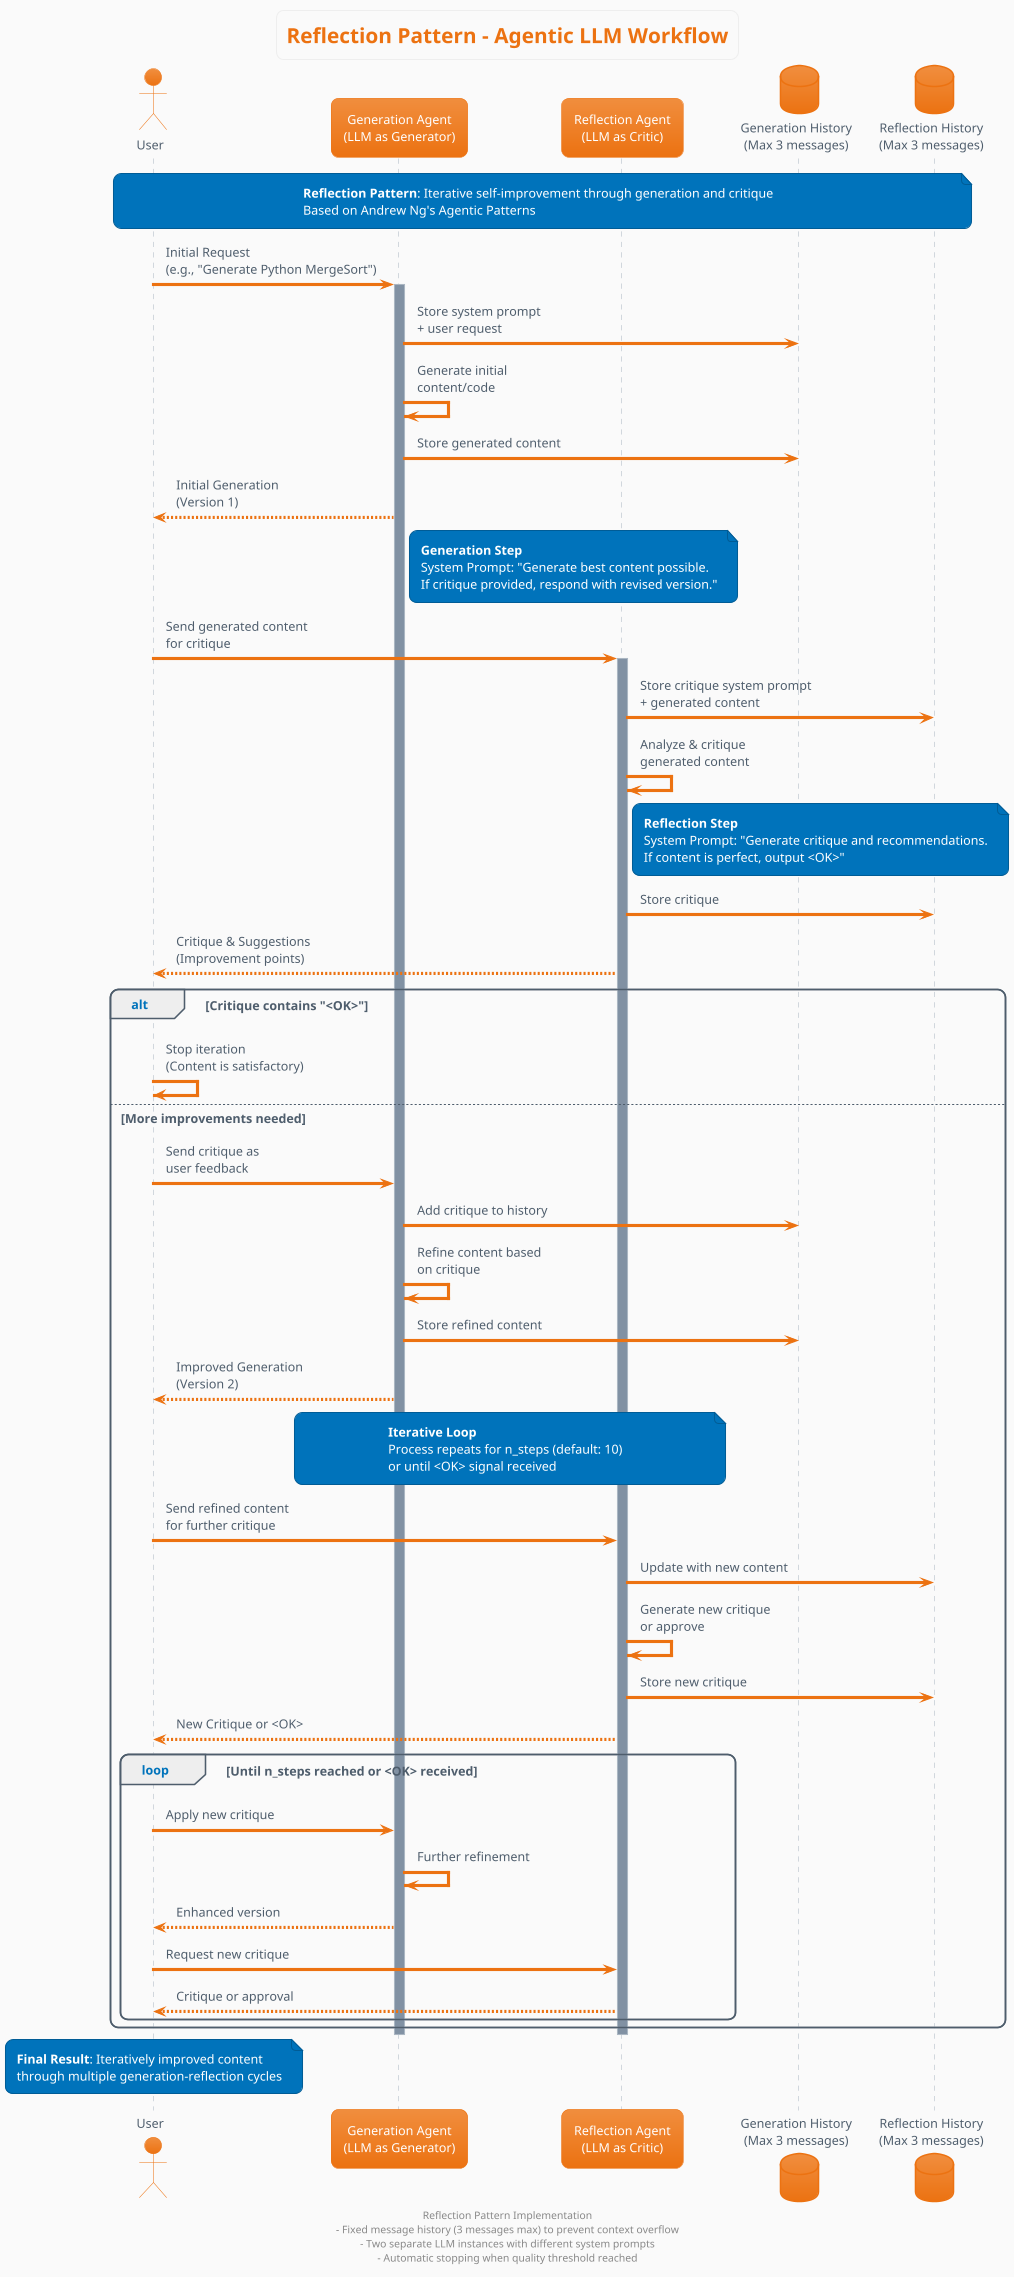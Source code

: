 @startuml reflection_pattern
!theme aws-orange
title Reflection Pattern - Agentic LLM Workflow

skinparam backgroundColor #FAFAFA
skinparam roundcorner 15

actor User as user
participant "Generation Agent\n(LLM as Generator)" as generator
participant "Reflection Agent\n(LLM as Critic)" as reflector
database "Generation History\n(Max 3 messages)" as gen_history
database "Reflection History\n(Max 3 messages)" as ref_history

note over user, ref_history
  **Reflection Pattern**: Iterative self-improvement through generation and critique
  Based on Andrew Ng's Agentic Patterns
end note

user -> generator: Initial Request\n(e.g., "Generate Python MergeSort")
activate generator

generator -> gen_history: Store system prompt\n+ user request
generator -> generator: Generate initial\ncontent/code
generator -> gen_history: Store generated content
generator --> user: Initial Generation\n(Version 1)

note right of generator
  **Generation Step**
  System Prompt: "Generate best content possible.
  If critique provided, respond with revised version."
end note

user -> reflector: Send generated content\nfor critique
activate reflector

reflector -> ref_history: Store critique system prompt\n+ generated content
reflector -> reflector: Analyze & critique\ngenerated content

note right of reflector
  **Reflection Step**
  System Prompt: "Generate critique and recommendations.
  If content is perfect, output <OK>"
end note

reflector -> ref_history: Store critique
reflector --> user: Critique & Suggestions\n(Improvement points)

alt Critique contains "<OK>"
    user -> user: Stop iteration\n(Content is satisfactory)
else More improvements needed
    user -> generator: Send critique as\nuser feedback
    generator -> gen_history: Add critique to history
    generator -> generator: Refine content based\non critique
    generator -> gen_history: Store refined content
    generator --> user: Improved Generation\n(Version 2)
    
    note over generator, reflector
      **Iterative Loop**
      Process repeats for n_steps (default: 10)
      or until <OK> signal received
    end note
    
    user -> reflector: Send refined content\nfor further critique
    reflector -> ref_history: Update with new content
    reflector -> reflector: Generate new critique\nor approve
    reflector -> ref_history: Store new critique
    reflector --> user: New Critique or <OK>
    
    loop Until n_steps reached or <OK> received
        user -> generator: Apply new critique
        generator -> generator: Further refinement
        generator --> user: Enhanced version
        user -> reflector: Request new critique
        reflector --> user: Critique or approval
    end
end

deactivate generator
deactivate reflector

note over user
  **Final Result**: Iteratively improved content
  through multiple generation-reflection cycles
end note

footer
  Reflection Pattern Implementation
  - Fixed message history (3 messages max) to prevent context overflow
  - Two separate LLM instances with different system prompts
  - Automatic stopping when quality threshold reached
endfooter

@enduml
